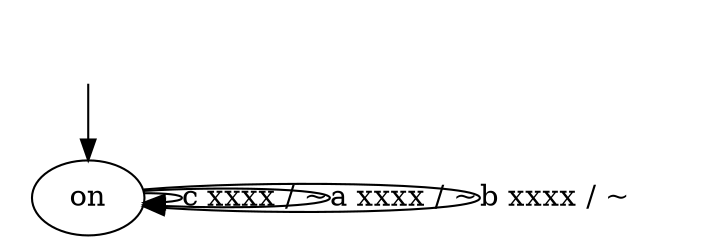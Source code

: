 digraph G {
NULL -> on;
NULL [style=invis];
on -> on[label="c xxxx / ~"];
on -> on[label="a xxxx / ~"];
on -> on[label="b xxxx / ~"];
}
